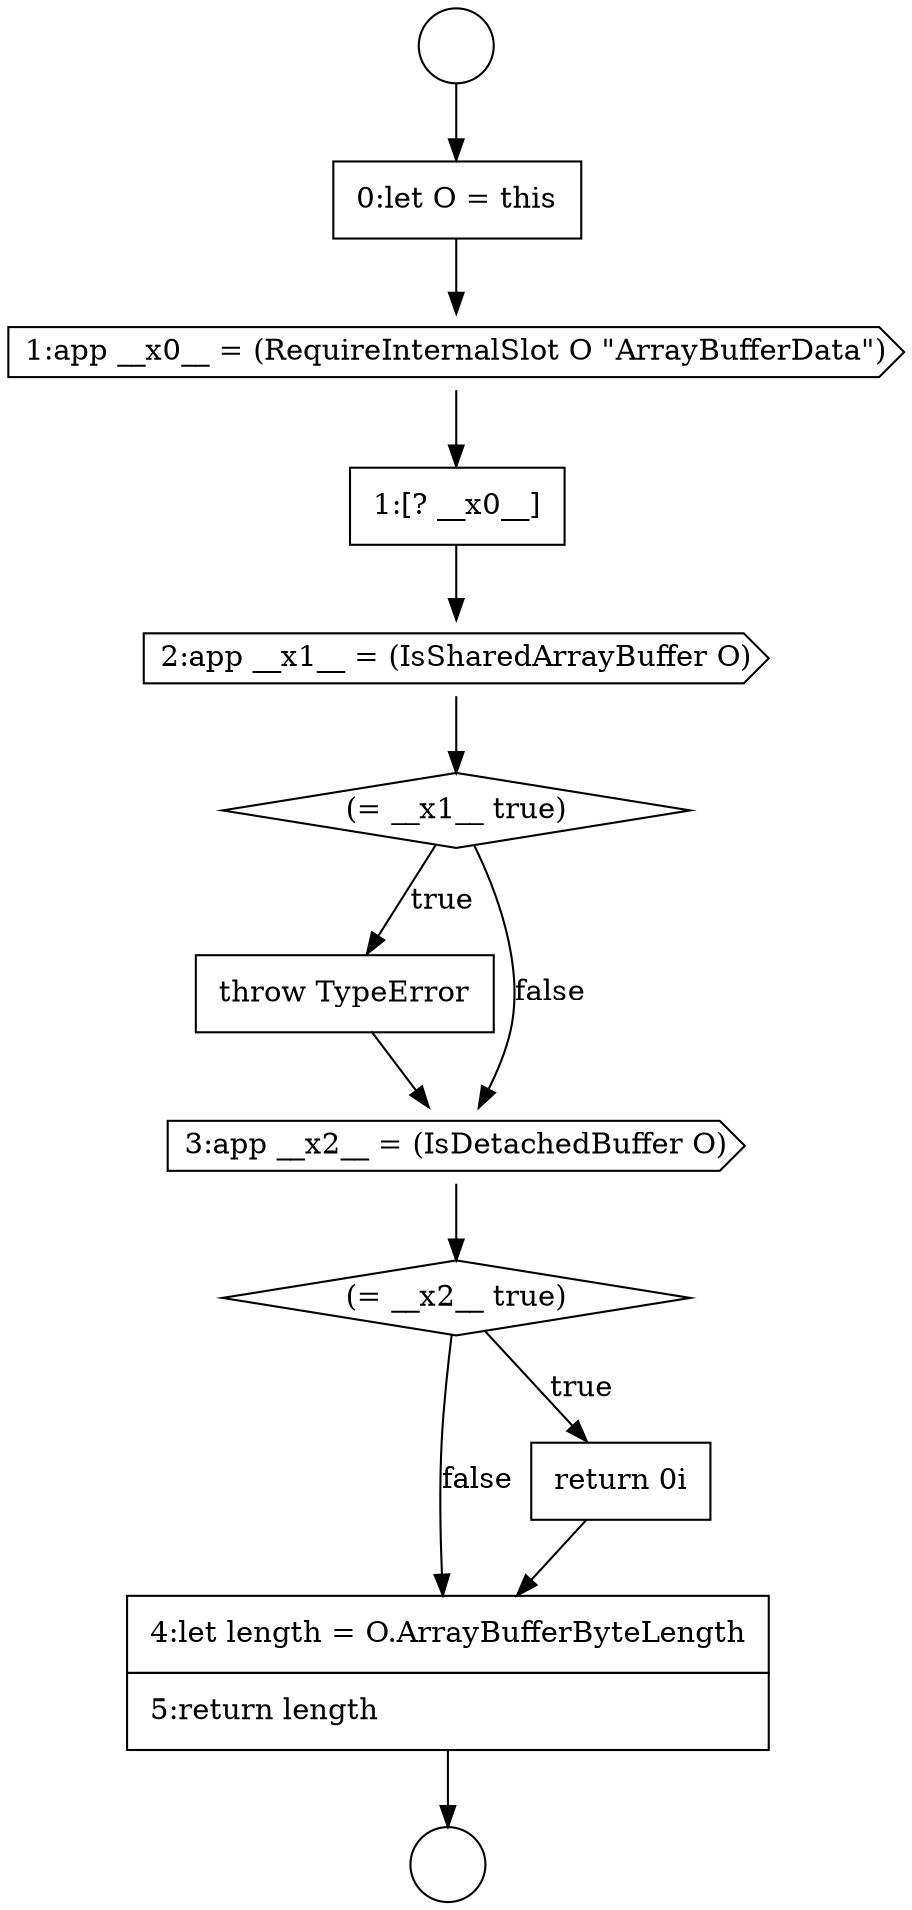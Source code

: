 digraph {
  node17549 [shape=diamond, label=<<font color="black">(= __x1__ true)</font>> color="black" fillcolor="white" style=filled]
  node17545 [shape=none, margin=0, label=<<font color="black">
    <table border="0" cellborder="1" cellspacing="0" cellpadding="10">
      <tr><td align="left">0:let O = this</td></tr>
    </table>
  </font>> color="black" fillcolor="white" style=filled]
  node17550 [shape=none, margin=0, label=<<font color="black">
    <table border="0" cellborder="1" cellspacing="0" cellpadding="10">
      <tr><td align="left">throw TypeError</td></tr>
    </table>
  </font>> color="black" fillcolor="white" style=filled]
  node17546 [shape=cds, label=<<font color="black">1:app __x0__ = (RequireInternalSlot O &quot;ArrayBufferData&quot;)</font>> color="black" fillcolor="white" style=filled]
  node17554 [shape=none, margin=0, label=<<font color="black">
    <table border="0" cellborder="1" cellspacing="0" cellpadding="10">
      <tr><td align="left">4:let length = O.ArrayBufferByteLength</td></tr>
      <tr><td align="left">5:return length</td></tr>
    </table>
  </font>> color="black" fillcolor="white" style=filled]
  node17547 [shape=none, margin=0, label=<<font color="black">
    <table border="0" cellborder="1" cellspacing="0" cellpadding="10">
      <tr><td align="left">1:[? __x0__]</td></tr>
    </table>
  </font>> color="black" fillcolor="white" style=filled]
  node17551 [shape=cds, label=<<font color="black">3:app __x2__ = (IsDetachedBuffer O)</font>> color="black" fillcolor="white" style=filled]
  node17552 [shape=diamond, label=<<font color="black">(= __x2__ true)</font>> color="black" fillcolor="white" style=filled]
  node17553 [shape=none, margin=0, label=<<font color="black">
    <table border="0" cellborder="1" cellspacing="0" cellpadding="10">
      <tr><td align="left">return 0i</td></tr>
    </table>
  </font>> color="black" fillcolor="white" style=filled]
  node17543 [shape=circle label=" " color="black" fillcolor="white" style=filled]
  node17544 [shape=circle label=" " color="black" fillcolor="white" style=filled]
  node17548 [shape=cds, label=<<font color="black">2:app __x1__ = (IsSharedArrayBuffer O)</font>> color="black" fillcolor="white" style=filled]
  node17546 -> node17547 [ color="black"]
  node17552 -> node17553 [label=<<font color="black">true</font>> color="black"]
  node17552 -> node17554 [label=<<font color="black">false</font>> color="black"]
  node17553 -> node17554 [ color="black"]
  node17554 -> node17544 [ color="black"]
  node17549 -> node17550 [label=<<font color="black">true</font>> color="black"]
  node17549 -> node17551 [label=<<font color="black">false</font>> color="black"]
  node17547 -> node17548 [ color="black"]
  node17543 -> node17545 [ color="black"]
  node17550 -> node17551 [ color="black"]
  node17548 -> node17549 [ color="black"]
  node17545 -> node17546 [ color="black"]
  node17551 -> node17552 [ color="black"]
}
